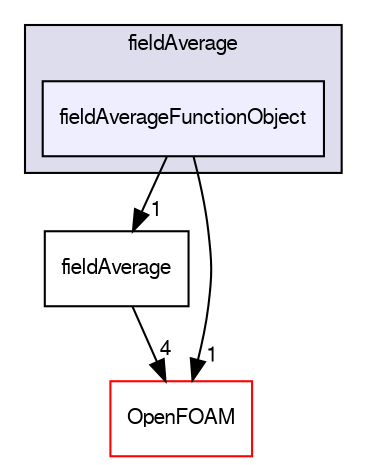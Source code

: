 digraph "src/postProcessing/functionObjects/field/fieldAverage/fieldAverageFunctionObject" {
  bgcolor=transparent;
  compound=true
  node [ fontsize="10", fontname="FreeSans"];
  edge [ labelfontsize="10", labelfontname="FreeSans"];
  subgraph clusterdir_ef4eaa5194a1078fc897f7644a8991b3 {
    graph [ bgcolor="#ddddee", pencolor="black", label="fieldAverage" fontname="FreeSans", fontsize="10", URL="dir_ef4eaa5194a1078fc897f7644a8991b3.html"]
  dir_759698c7b867301fde07c663f0fba470 [shape=box, label="fieldAverageFunctionObject", style="filled", fillcolor="#eeeeff", pencolor="black", URL="dir_759698c7b867301fde07c663f0fba470.html"];
  }
  dir_3f23fe56ea7b37f3702d4f99df5bf5c8 [shape=box label="fieldAverage" URL="dir_3f23fe56ea7b37f3702d4f99df5bf5c8.html"];
  dir_c5473ff19b20e6ec4dfe5c310b3778a8 [shape=box label="OpenFOAM" color="red" URL="dir_c5473ff19b20e6ec4dfe5c310b3778a8.html"];
  dir_3f23fe56ea7b37f3702d4f99df5bf5c8->dir_c5473ff19b20e6ec4dfe5c310b3778a8 [headlabel="4", labeldistance=1.5 headhref="dir_002296_001732.html"];
  dir_759698c7b867301fde07c663f0fba470->dir_3f23fe56ea7b37f3702d4f99df5bf5c8 [headlabel="1", labeldistance=1.5 headhref="dir_002297_002296.html"];
  dir_759698c7b867301fde07c663f0fba470->dir_c5473ff19b20e6ec4dfe5c310b3778a8 [headlabel="1", labeldistance=1.5 headhref="dir_002297_001732.html"];
}
